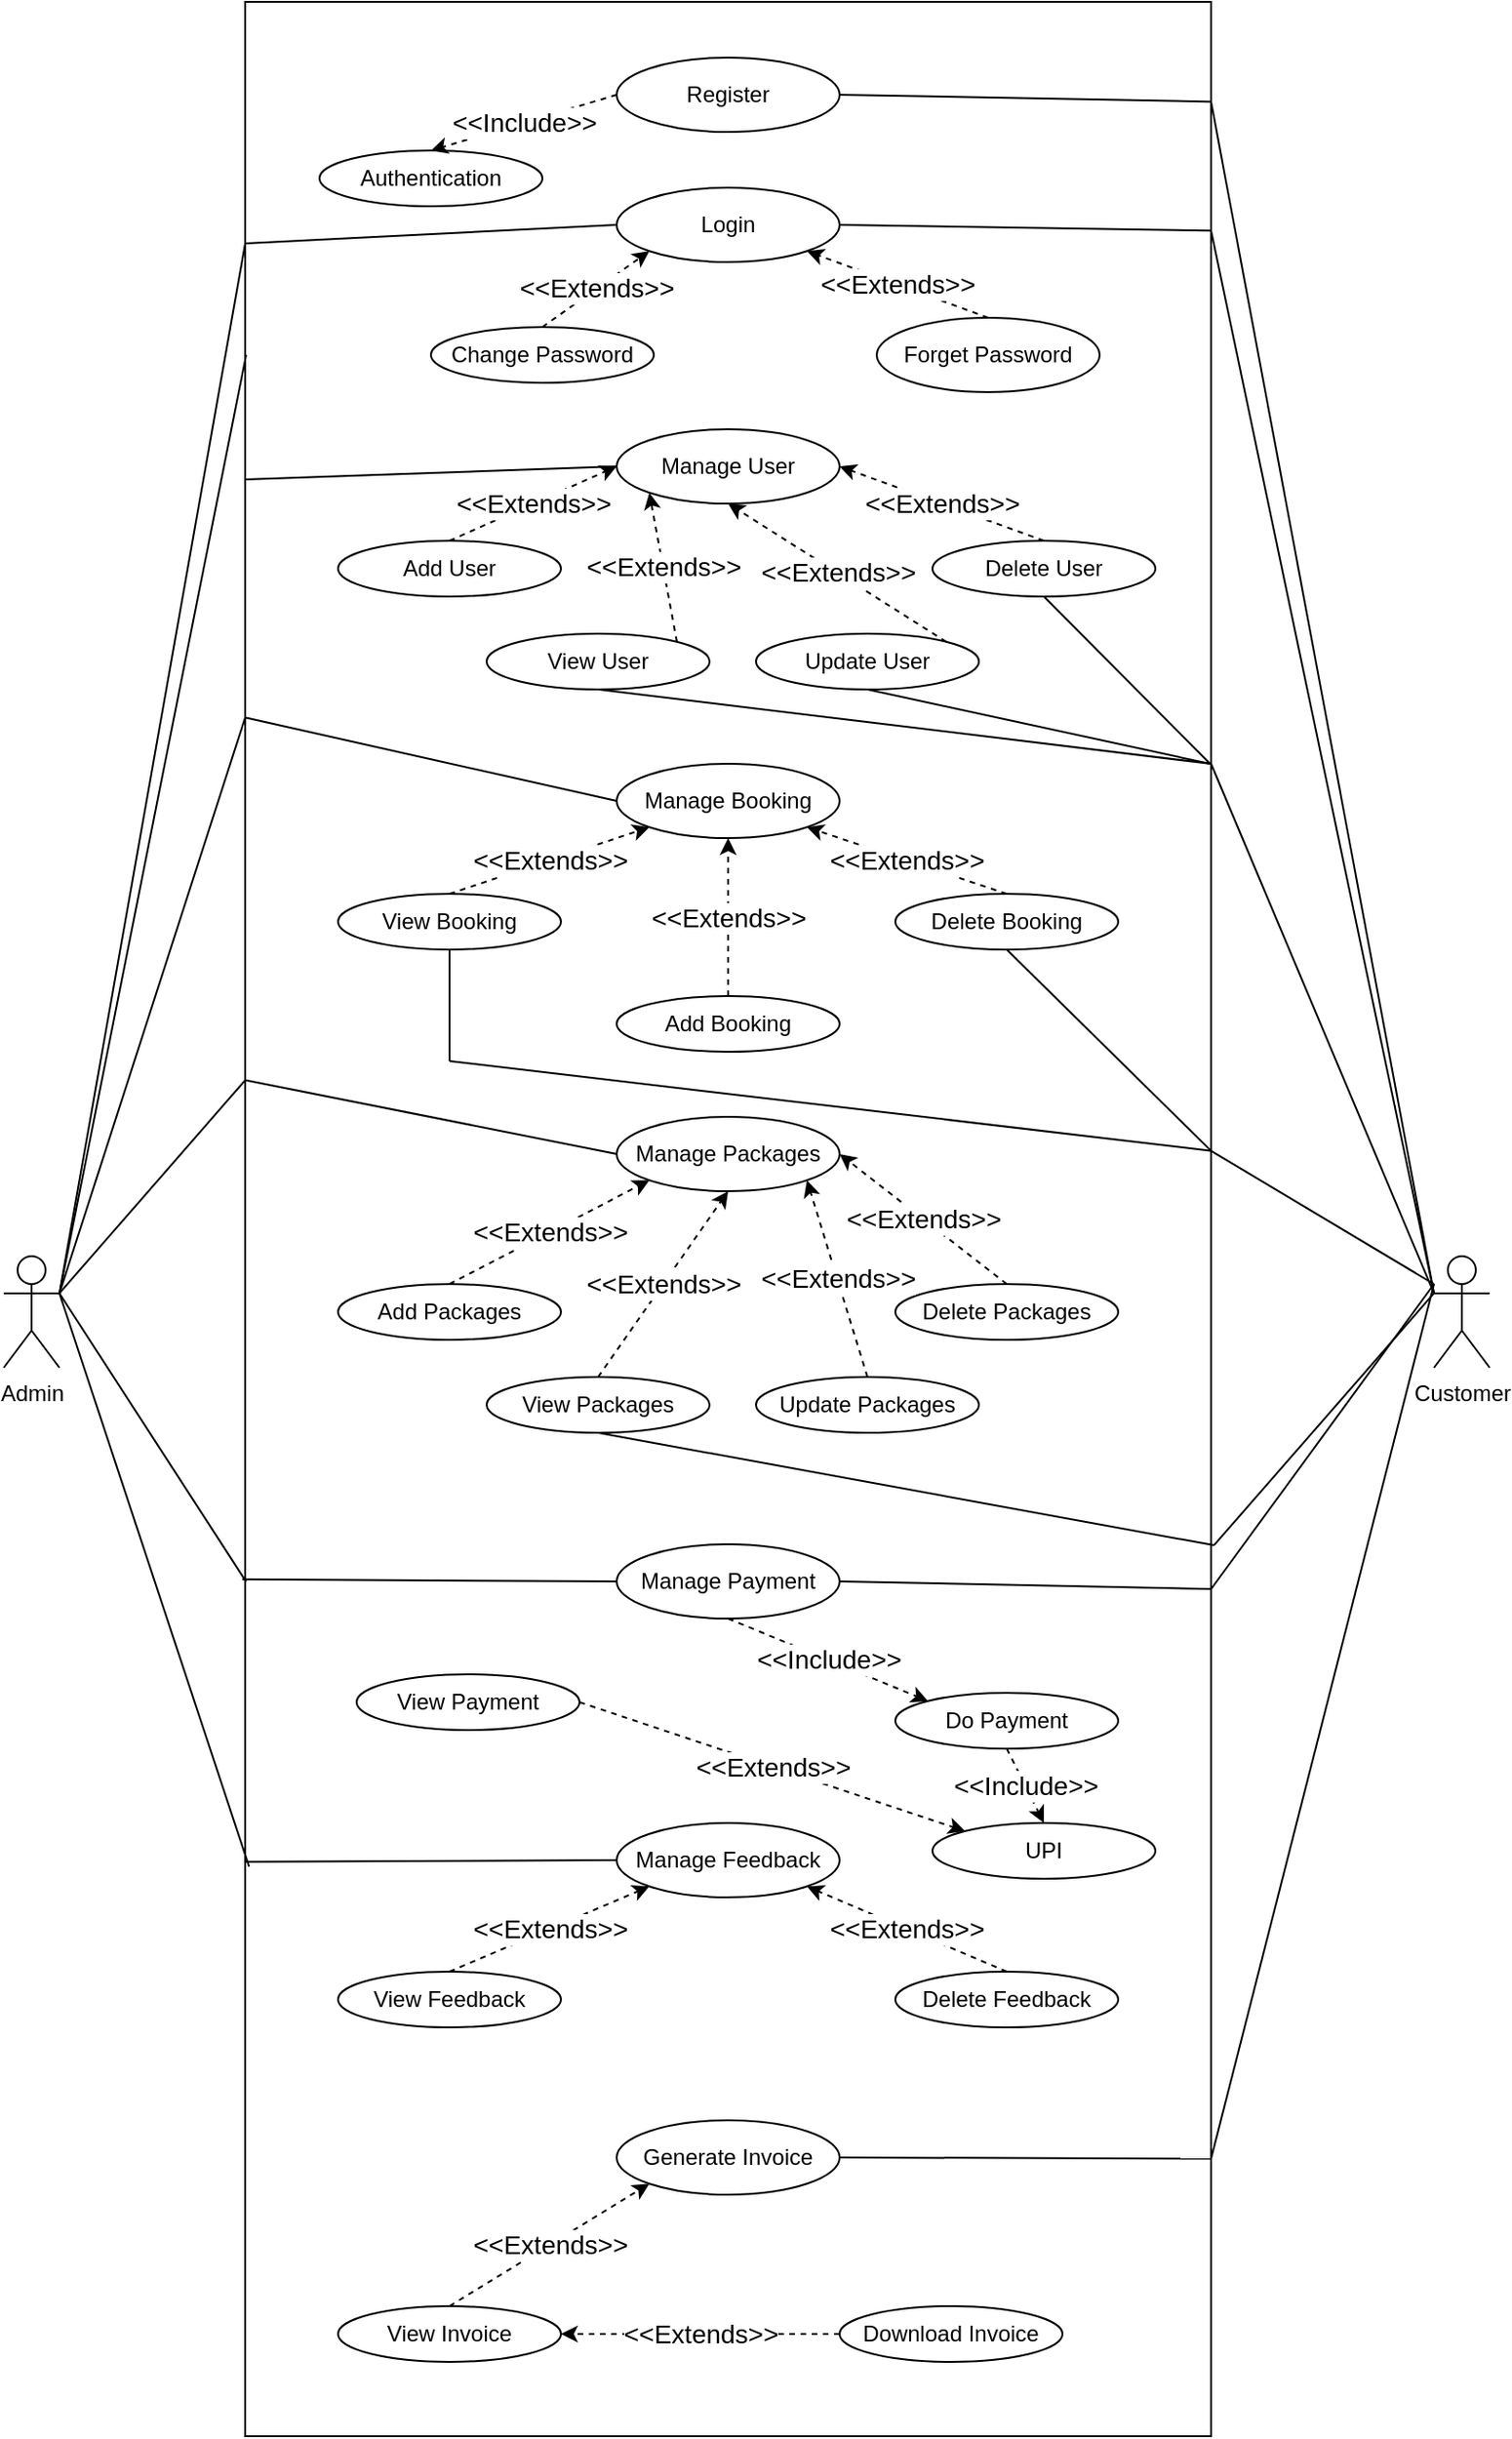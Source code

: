<mxfile version="24.7.4">
  <diagram name="Page-1" id="wWar5-rYaqnveBViThUz">
    <mxGraphModel dx="934" dy="540" grid="1" gridSize="10" guides="1" tooltips="1" connect="1" arrows="1" fold="1" page="1" pageScale="1" pageWidth="850" pageHeight="1100" math="0" shadow="0">
      <root>
        <mxCell id="0" />
        <mxCell id="1" parent="0" />
        <mxCell id="P7Sbou9Ln9NCmPDyanNV-1" value="" style="rounded=0;whiteSpace=wrap;html=1;" parent="1" vertex="1">
          <mxGeometry x="150" width="520" height="1310" as="geometry" />
        </mxCell>
        <mxCell id="P7Sbou9Ln9NCmPDyanNV-2" value="Login" style="ellipse;whiteSpace=wrap;html=1;movable=1;resizable=1;rotatable=1;deletable=1;editable=1;locked=0;connectable=1;fontFamily=Helvetica;" parent="1" vertex="1">
          <mxGeometry x="350" y="100" width="120" height="40" as="geometry" />
        </mxCell>
        <mxCell id="P7Sbou9Ln9NCmPDyanNV-3" value="Manage User" style="ellipse;whiteSpace=wrap;html=1;" parent="1" vertex="1">
          <mxGeometry x="350" y="230" width="120" height="40" as="geometry" />
        </mxCell>
        <mxCell id="P7Sbou9Ln9NCmPDyanNV-5" value="Manage Feedback" style="ellipse;whiteSpace=wrap;html=1;" parent="1" vertex="1">
          <mxGeometry x="350" y="980" width="120" height="40" as="geometry" />
        </mxCell>
        <mxCell id="P7Sbou9Ln9NCmPDyanNV-7" value="Manage Booking" style="ellipse;whiteSpace=wrap;html=1;" parent="1" vertex="1">
          <mxGeometry x="350" y="410" width="120" height="40" as="geometry" />
        </mxCell>
        <mxCell id="P7Sbou9Ln9NCmPDyanNV-10" value="Forget Password" style="ellipse;whiteSpace=wrap;html=1;" parent="1" vertex="1">
          <mxGeometry x="490" y="170" width="120" height="40" as="geometry" />
        </mxCell>
        <mxCell id="P7Sbou9Ln9NCmPDyanNV-11" value="View User" style="ellipse;whiteSpace=wrap;html=1;" parent="1" vertex="1">
          <mxGeometry x="280" y="340" width="120" height="30" as="geometry" />
        </mxCell>
        <mxCell id="P7Sbou9Ln9NCmPDyanNV-12" value="Update User" style="ellipse;whiteSpace=wrap;html=1;" parent="1" vertex="1">
          <mxGeometry x="425" y="340" width="120" height="30" as="geometry" />
        </mxCell>
        <mxCell id="P7Sbou9Ln9NCmPDyanNV-13" value="Add User" style="ellipse;whiteSpace=wrap;html=1;" parent="1" vertex="1">
          <mxGeometry x="200" y="290" width="120" height="30" as="geometry" />
        </mxCell>
        <mxCell id="P7Sbou9Ln9NCmPDyanNV-14" value="Delete User" style="ellipse;whiteSpace=wrap;html=1;" parent="1" vertex="1">
          <mxGeometry x="520" y="290" width="120" height="30" as="geometry" />
        </mxCell>
        <mxCell id="P7Sbou9Ln9NCmPDyanNV-16" value="View Booking" style="ellipse;whiteSpace=wrap;html=1;" parent="1" vertex="1">
          <mxGeometry x="200" y="480" width="120" height="30" as="geometry" />
        </mxCell>
        <mxCell id="P7Sbou9Ln9NCmPDyanNV-17" value="Add Booking" style="ellipse;whiteSpace=wrap;html=1;" parent="1" vertex="1">
          <mxGeometry x="350" y="535" width="120" height="30" as="geometry" />
        </mxCell>
        <mxCell id="P7Sbou9Ln9NCmPDyanNV-18" value="Delete Booking" style="ellipse;whiteSpace=wrap;html=1;" parent="1" vertex="1">
          <mxGeometry x="500" y="480" width="120" height="30" as="geometry" />
        </mxCell>
        <mxCell id="P7Sbou9Ln9NCmPDyanNV-19" value="Manage Packages" style="ellipse;whiteSpace=wrap;html=1;" parent="1" vertex="1">
          <mxGeometry x="350" y="600" width="120" height="40" as="geometry" />
        </mxCell>
        <mxCell id="P7Sbou9Ln9NCmPDyanNV-20" value="Add Packages" style="ellipse;whiteSpace=wrap;html=1;" parent="1" vertex="1">
          <mxGeometry x="200" y="690" width="120" height="30" as="geometry" />
        </mxCell>
        <mxCell id="P7Sbou9Ln9NCmPDyanNV-21" value="View Packages" style="ellipse;whiteSpace=wrap;html=1;" parent="1" vertex="1">
          <mxGeometry x="280" y="740" width="120" height="30" as="geometry" />
        </mxCell>
        <mxCell id="P7Sbou9Ln9NCmPDyanNV-22" value="Update Packages" style="ellipse;whiteSpace=wrap;html=1;" parent="1" vertex="1">
          <mxGeometry x="425" y="740" width="120" height="30" as="geometry" />
        </mxCell>
        <mxCell id="P7Sbou9Ln9NCmPDyanNV-23" value="Delete Packages" style="ellipse;whiteSpace=wrap;html=1;" parent="1" vertex="1">
          <mxGeometry x="500" y="690" width="120" height="30" as="geometry" />
        </mxCell>
        <mxCell id="P7Sbou9Ln9NCmPDyanNV-24" value="Do Payment" style="ellipse;whiteSpace=wrap;html=1;" parent="1" vertex="1">
          <mxGeometry x="500" y="910" width="120" height="30" as="geometry" />
        </mxCell>
        <mxCell id="P7Sbou9Ln9NCmPDyanNV-26" value="Manage Payment" style="ellipse;whiteSpace=wrap;html=1;" parent="1" vertex="1">
          <mxGeometry x="350" y="830" width="120" height="40" as="geometry" />
        </mxCell>
        <mxCell id="P7Sbou9Ln9NCmPDyanNV-28" value="Delete Feedback" style="ellipse;whiteSpace=wrap;html=1;" parent="1" vertex="1">
          <mxGeometry x="500" y="1060" width="120" height="30" as="geometry" />
        </mxCell>
        <mxCell id="P7Sbou9Ln9NCmPDyanNV-29" value="View Feedback" style="ellipse;whiteSpace=wrap;html=1;" parent="1" vertex="1">
          <mxGeometry x="200" y="1060" width="120" height="30" as="geometry" />
        </mxCell>
        <mxCell id="P7Sbou9Ln9NCmPDyanNV-30" style="edgeStyle=orthogonalEdgeStyle;rounded=0;orthogonalLoop=1;jettySize=auto;html=1;exitX=0.5;exitY=1;exitDx=0;exitDy=0;" parent="1" source="P7Sbou9Ln9NCmPDyanNV-29" target="P7Sbou9Ln9NCmPDyanNV-29" edge="1">
          <mxGeometry relative="1" as="geometry" />
        </mxCell>
        <mxCell id="P7Sbou9Ln9NCmPDyanNV-31" value="View Invoice" style="ellipse;whiteSpace=wrap;html=1;" parent="1" vertex="1">
          <mxGeometry x="200" y="1240" width="120" height="30" as="geometry" />
        </mxCell>
        <mxCell id="P7Sbou9Ln9NCmPDyanNV-32" value="Generate Invoice" style="ellipse;whiteSpace=wrap;html=1;" parent="1" vertex="1">
          <mxGeometry x="350" y="1140" width="120" height="40" as="geometry" />
        </mxCell>
        <mxCell id="P7Sbou9Ln9NCmPDyanNV-34" value="Download Invoice" style="ellipse;whiteSpace=wrap;html=1;" parent="1" vertex="1">
          <mxGeometry x="470" y="1240" width="120" height="30" as="geometry" />
        </mxCell>
        <mxCell id="P7Sbou9Ln9NCmPDyanNV-56" value="Admin" style="shape=umlActor;verticalLabelPosition=bottom;verticalAlign=top;html=1;outlineConnect=0;" parent="1" vertex="1">
          <mxGeometry x="20" y="675" width="30" height="60" as="geometry" />
        </mxCell>
        <mxCell id="P7Sbou9Ln9NCmPDyanNV-57" value="Customer" style="shape=umlActor;verticalLabelPosition=bottom;verticalAlign=top;html=1;outlineConnect=0;" parent="1" vertex="1">
          <mxGeometry x="790" y="675" width="30" height="60" as="geometry" />
        </mxCell>
        <mxCell id="P7Sbou9Ln9NCmPDyanNV-59" value="" style="endArrow=none;html=1;rounded=0;exitX=1;exitY=0.333;exitDx=0;exitDy=0;exitPerimeter=0;" parent="1" source="P7Sbou9Ln9NCmPDyanNV-56" edge="1">
          <mxGeometry width="50" height="50" relative="1" as="geometry">
            <mxPoint x="300" y="440" as="sourcePoint" />
            <mxPoint x="150" y="130" as="targetPoint" />
          </mxGeometry>
        </mxCell>
        <mxCell id="P7Sbou9Ln9NCmPDyanNV-60" value="" style="endArrow=none;html=1;rounded=0;entryX=0;entryY=0.5;entryDx=0;entryDy=0;" parent="1" target="P7Sbou9Ln9NCmPDyanNV-2" edge="1">
          <mxGeometry width="50" height="50" relative="1" as="geometry">
            <mxPoint x="150" y="130" as="sourcePoint" />
            <mxPoint x="350" y="390" as="targetPoint" />
          </mxGeometry>
        </mxCell>
        <mxCell id="P7Sbou9Ln9NCmPDyanNV-61" value="" style="endArrow=none;html=1;rounded=0;exitX=1;exitY=0.333;exitDx=0;exitDy=0;exitPerimeter=0;entryX=0.001;entryY=0.145;entryDx=0;entryDy=0;entryPerimeter=0;" parent="1" source="P7Sbou9Ln9NCmPDyanNV-56" target="P7Sbou9Ln9NCmPDyanNV-1" edge="1">
          <mxGeometry width="50" height="50" relative="1" as="geometry">
            <mxPoint x="300" y="440" as="sourcePoint" />
            <mxPoint x="350" y="390" as="targetPoint" />
          </mxGeometry>
        </mxCell>
        <mxCell id="P7Sbou9Ln9NCmPDyanNV-62" value="" style="endArrow=none;html=1;rounded=0;entryX=0;entryY=0.5;entryDx=0;entryDy=0;" parent="1" target="P7Sbou9Ln9NCmPDyanNV-3" edge="1">
          <mxGeometry width="50" height="50" relative="1" as="geometry">
            <mxPoint x="150" y="257" as="sourcePoint" />
            <mxPoint x="310" y="420" as="targetPoint" />
          </mxGeometry>
        </mxCell>
        <mxCell id="P7Sbou9Ln9NCmPDyanNV-63" value="" style="endArrow=none;html=1;rounded=0;exitX=1;exitY=0.333;exitDx=0;exitDy=0;exitPerimeter=0;entryX=0;entryY=0.294;entryDx=0;entryDy=0;entryPerimeter=0;" parent="1" source="P7Sbou9Ln9NCmPDyanNV-56" target="P7Sbou9Ln9NCmPDyanNV-1" edge="1">
          <mxGeometry width="50" height="50" relative="1" as="geometry">
            <mxPoint x="200" y="520" as="sourcePoint" />
            <mxPoint x="250" y="470" as="targetPoint" />
          </mxGeometry>
        </mxCell>
        <mxCell id="P7Sbou9Ln9NCmPDyanNV-64" value="" style="endArrow=none;html=1;rounded=0;entryX=0;entryY=0.5;entryDx=0;entryDy=0;exitX=0;exitY=0.294;exitDx=0;exitDy=0;exitPerimeter=0;" parent="1" source="P7Sbou9Ln9NCmPDyanNV-1" target="P7Sbou9Ln9NCmPDyanNV-7" edge="1">
          <mxGeometry width="50" height="50" relative="1" as="geometry">
            <mxPoint x="200" y="520" as="sourcePoint" />
            <mxPoint x="250" y="470" as="targetPoint" />
          </mxGeometry>
        </mxCell>
        <mxCell id="P7Sbou9Ln9NCmPDyanNV-65" value="" style="endArrow=none;html=1;rounded=0;entryX=0;entryY=0.5;entryDx=0;entryDy=0;exitX=0.001;exitY=0.443;exitDx=0;exitDy=0;exitPerimeter=0;" parent="1" source="P7Sbou9Ln9NCmPDyanNV-1" target="P7Sbou9Ln9NCmPDyanNV-19" edge="1">
          <mxGeometry width="50" height="50" relative="1" as="geometry">
            <mxPoint x="250" y="870" as="sourcePoint" />
            <mxPoint x="300" y="820" as="targetPoint" />
          </mxGeometry>
        </mxCell>
        <mxCell id="P7Sbou9Ln9NCmPDyanNV-66" value="" style="endArrow=none;html=1;rounded=0;exitX=1;exitY=0.333;exitDx=0;exitDy=0;exitPerimeter=0;entryX=0;entryY=0.443;entryDx=0;entryDy=0;entryPerimeter=0;" parent="1" source="P7Sbou9Ln9NCmPDyanNV-56" target="P7Sbou9Ln9NCmPDyanNV-1" edge="1">
          <mxGeometry width="50" height="50" relative="1" as="geometry">
            <mxPoint x="160" y="660" as="sourcePoint" />
            <mxPoint x="210" y="610" as="targetPoint" />
          </mxGeometry>
        </mxCell>
        <mxCell id="P7Sbou9Ln9NCmPDyanNV-67" value="" style="endArrow=none;html=1;rounded=0;exitX=1;exitY=0.333;exitDx=0;exitDy=0;exitPerimeter=0;entryX=0.001;entryY=0.649;entryDx=0;entryDy=0;entryPerimeter=0;" parent="1" source="P7Sbou9Ln9NCmPDyanNV-56" target="P7Sbou9Ln9NCmPDyanNV-1" edge="1">
          <mxGeometry width="50" height="50" relative="1" as="geometry">
            <mxPoint x="240" y="870" as="sourcePoint" />
            <mxPoint x="290" y="820" as="targetPoint" />
          </mxGeometry>
        </mxCell>
        <mxCell id="P7Sbou9Ln9NCmPDyanNV-68" value="" style="endArrow=none;html=1;rounded=0;exitX=1;exitY=0.333;exitDx=0;exitDy=0;exitPerimeter=0;entryX=0.004;entryY=0.766;entryDx=0;entryDy=0;entryPerimeter=0;" parent="1" source="P7Sbou9Ln9NCmPDyanNV-56" target="P7Sbou9Ln9NCmPDyanNV-1" edge="1">
          <mxGeometry width="50" height="50" relative="1" as="geometry">
            <mxPoint x="220" y="960" as="sourcePoint" />
            <mxPoint x="270" y="910" as="targetPoint" />
          </mxGeometry>
        </mxCell>
        <mxCell id="P7Sbou9Ln9NCmPDyanNV-69" value="" style="endArrow=none;html=1;rounded=0;exitX=-0.003;exitY=0.648;exitDx=0;exitDy=0;exitPerimeter=0;entryX=0;entryY=0.5;entryDx=0;entryDy=0;" parent="1" source="P7Sbou9Ln9NCmPDyanNV-1" target="P7Sbou9Ln9NCmPDyanNV-26" edge="1">
          <mxGeometry width="50" height="50" relative="1" as="geometry">
            <mxPoint x="220" y="960" as="sourcePoint" />
            <mxPoint x="270" y="910" as="targetPoint" />
          </mxGeometry>
        </mxCell>
        <mxCell id="P7Sbou9Ln9NCmPDyanNV-70" value="" style="endArrow=none;html=1;rounded=0;entryX=0;entryY=0.5;entryDx=0;entryDy=0;exitX=0.001;exitY=0.764;exitDx=0;exitDy=0;exitPerimeter=0;" parent="1" source="P7Sbou9Ln9NCmPDyanNV-1" target="P7Sbou9Ln9NCmPDyanNV-5" edge="1">
          <mxGeometry width="50" height="50" relative="1" as="geometry">
            <mxPoint x="220" y="960" as="sourcePoint" />
            <mxPoint x="270" y="910" as="targetPoint" />
          </mxGeometry>
        </mxCell>
        <mxCell id="P7Sbou9Ln9NCmPDyanNV-71" value="Register" style="ellipse;whiteSpace=wrap;html=1;" parent="1" vertex="1">
          <mxGeometry x="350" y="30" width="120" height="40" as="geometry" />
        </mxCell>
        <mxCell id="P7Sbou9Ln9NCmPDyanNV-72" value="" style="endArrow=none;html=1;rounded=0;exitX=1;exitY=0.5;exitDx=0;exitDy=0;entryX=1.001;entryY=0.041;entryDx=0;entryDy=0;entryPerimeter=0;" parent="1" source="P7Sbou9Ln9NCmPDyanNV-71" target="P7Sbou9Ln9NCmPDyanNV-1" edge="1">
          <mxGeometry width="50" height="50" relative="1" as="geometry">
            <mxPoint x="690" y="300" as="sourcePoint" />
            <mxPoint x="740" y="250" as="targetPoint" />
          </mxGeometry>
        </mxCell>
        <mxCell id="P7Sbou9Ln9NCmPDyanNV-73" value="" style="endArrow=none;html=1;rounded=0;exitX=0;exitY=0.333;exitDx=0;exitDy=0;exitPerimeter=0;entryX=1;entryY=0.041;entryDx=0;entryDy=0;entryPerimeter=0;" parent="1" source="P7Sbou9Ln9NCmPDyanNV-57" target="P7Sbou9Ln9NCmPDyanNV-1" edge="1">
          <mxGeometry width="50" height="50" relative="1" as="geometry">
            <mxPoint x="690" y="680" as="sourcePoint" />
            <mxPoint x="700" y="40" as="targetPoint" />
          </mxGeometry>
        </mxCell>
        <mxCell id="P7Sbou9Ln9NCmPDyanNV-74" value="" style="endArrow=none;html=1;rounded=0;exitX=1;exitY=0.5;exitDx=0;exitDy=0;entryX=1;entryY=0.094;entryDx=0;entryDy=0;entryPerimeter=0;" parent="1" source="P7Sbou9Ln9NCmPDyanNV-2" target="P7Sbou9Ln9NCmPDyanNV-1" edge="1">
          <mxGeometry width="50" height="50" relative="1" as="geometry">
            <mxPoint x="690" y="460" as="sourcePoint" />
            <mxPoint x="740" y="410" as="targetPoint" />
          </mxGeometry>
        </mxCell>
        <mxCell id="P7Sbou9Ln9NCmPDyanNV-75" value="" style="endArrow=none;html=1;rounded=0;exitX=0;exitY=0.333;exitDx=0;exitDy=0;exitPerimeter=0;entryX=1;entryY=0.094;entryDx=0;entryDy=0;entryPerimeter=0;" parent="1" source="P7Sbou9Ln9NCmPDyanNV-57" target="P7Sbou9Ln9NCmPDyanNV-1" edge="1">
          <mxGeometry width="50" height="50" relative="1" as="geometry">
            <mxPoint x="690" y="460" as="sourcePoint" />
            <mxPoint x="740" y="410" as="targetPoint" />
          </mxGeometry>
        </mxCell>
        <mxCell id="P7Sbou9Ln9NCmPDyanNV-76" value="" style="endArrow=none;html=1;rounded=0;exitX=0;exitY=0.333;exitDx=0;exitDy=0;exitPerimeter=0;" parent="1" source="P7Sbou9Ln9NCmPDyanNV-57" edge="1">
          <mxGeometry width="50" height="50" relative="1" as="geometry">
            <mxPoint x="620" y="540" as="sourcePoint" />
            <mxPoint x="670" y="410" as="targetPoint" />
          </mxGeometry>
        </mxCell>
        <mxCell id="P7Sbou9Ln9NCmPDyanNV-77" value="" style="endArrow=none;html=1;rounded=0;entryX=0.5;entryY=1;entryDx=0;entryDy=0;exitX=0.999;exitY=0.313;exitDx=0;exitDy=0;exitPerimeter=0;" parent="1" source="P7Sbou9Ln9NCmPDyanNV-1" target="P7Sbou9Ln9NCmPDyanNV-14" edge="1">
          <mxGeometry width="50" height="50" relative="1" as="geometry">
            <mxPoint x="470" y="500" as="sourcePoint" />
            <mxPoint x="520" y="450" as="targetPoint" />
          </mxGeometry>
        </mxCell>
        <mxCell id="P7Sbou9Ln9NCmPDyanNV-78" value="" style="endArrow=none;html=1;rounded=0;entryX=0.5;entryY=1;entryDx=0;entryDy=0;exitX=0.999;exitY=0.313;exitDx=0;exitDy=0;exitPerimeter=0;" parent="1" source="P7Sbou9Ln9NCmPDyanNV-1" target="P7Sbou9Ln9NCmPDyanNV-12" edge="1">
          <mxGeometry width="50" height="50" relative="1" as="geometry">
            <mxPoint x="470" y="500" as="sourcePoint" />
            <mxPoint x="520" y="450" as="targetPoint" />
          </mxGeometry>
        </mxCell>
        <mxCell id="P7Sbou9Ln9NCmPDyanNV-79" value="" style="endArrow=none;html=1;rounded=0;entryX=0.5;entryY=1;entryDx=0;entryDy=0;" parent="1" target="P7Sbou9Ln9NCmPDyanNV-11" edge="1">
          <mxGeometry width="50" height="50" relative="1" as="geometry">
            <mxPoint x="670" y="410" as="sourcePoint" />
            <mxPoint x="520" y="450" as="targetPoint" />
          </mxGeometry>
        </mxCell>
        <mxCell id="P7Sbou9Ln9NCmPDyanNV-80" value="" style="endArrow=none;html=1;rounded=0;exitX=0.5;exitY=1;exitDx=0;exitDy=0;entryX=1;entryY=0.472;entryDx=0;entryDy=0;entryPerimeter=0;" parent="1" source="P7Sbou9Ln9NCmPDyanNV-18" target="P7Sbou9Ln9NCmPDyanNV-1" edge="1">
          <mxGeometry width="50" height="50" relative="1" as="geometry">
            <mxPoint x="570" y="580" as="sourcePoint" />
            <mxPoint x="670" y="620" as="targetPoint" />
          </mxGeometry>
        </mxCell>
        <mxCell id="P7Sbou9Ln9NCmPDyanNV-81" value="" style="endArrow=none;html=1;rounded=0;entryX=0.5;entryY=1;entryDx=0;entryDy=0;" parent="1" target="P7Sbou9Ln9NCmPDyanNV-16" edge="1">
          <mxGeometry width="50" height="50" relative="1" as="geometry">
            <mxPoint x="260" y="570" as="sourcePoint" />
            <mxPoint x="450" y="580" as="targetPoint" />
          </mxGeometry>
        </mxCell>
        <mxCell id="P7Sbou9Ln9NCmPDyanNV-82" value="" style="endArrow=none;html=1;rounded=0;entryX=1.001;entryY=0.472;entryDx=0;entryDy=0;entryPerimeter=0;" parent="1" target="P7Sbou9Ln9NCmPDyanNV-1" edge="1">
          <mxGeometry width="50" height="50" relative="1" as="geometry">
            <mxPoint x="260" y="570" as="sourcePoint" />
            <mxPoint x="450" y="580" as="targetPoint" />
          </mxGeometry>
        </mxCell>
        <mxCell id="P7Sbou9Ln9NCmPDyanNV-83" value="" style="endArrow=none;html=1;rounded=0;entryX=1;entryY=0.472;entryDx=0;entryDy=0;entryPerimeter=0;" parent="1" target="P7Sbou9Ln9NCmPDyanNV-1" edge="1">
          <mxGeometry width="50" height="50" relative="1" as="geometry">
            <mxPoint x="790" y="690" as="sourcePoint" />
            <mxPoint x="670" y="620" as="targetPoint" />
          </mxGeometry>
        </mxCell>
        <mxCell id="P7Sbou9Ln9NCmPDyanNV-84" value="" style="endArrow=none;html=1;rounded=0;exitX=0.5;exitY=1;exitDx=0;exitDy=0;entryX=1.003;entryY=0.634;entryDx=0;entryDy=0;entryPerimeter=0;" parent="1" source="P7Sbou9Ln9NCmPDyanNV-21" target="P7Sbou9Ln9NCmPDyanNV-1" edge="1">
          <mxGeometry width="50" height="50" relative="1" as="geometry">
            <mxPoint x="440" y="820" as="sourcePoint" />
            <mxPoint x="490" y="770" as="targetPoint" />
          </mxGeometry>
        </mxCell>
        <mxCell id="P7Sbou9Ln9NCmPDyanNV-85" value="" style="endArrow=none;html=1;rounded=0;entryX=0;entryY=0.333;entryDx=0;entryDy=0;entryPerimeter=0;exitX=1.003;exitY=0.634;exitDx=0;exitDy=0;exitPerimeter=0;" parent="1" source="P7Sbou9Ln9NCmPDyanNV-1" target="P7Sbou9Ln9NCmPDyanNV-57" edge="1">
          <mxGeometry width="50" height="50" relative="1" as="geometry">
            <mxPoint x="420" y="820" as="sourcePoint" />
            <mxPoint x="470" y="770" as="targetPoint" />
          </mxGeometry>
        </mxCell>
        <mxCell id="P7Sbou9Ln9NCmPDyanNV-86" value="" style="endArrow=none;html=1;rounded=0;entryX=1;entryY=0.5;entryDx=0;entryDy=0;exitX=1.001;exitY=0.652;exitDx=0;exitDy=0;exitPerimeter=0;" parent="1" source="P7Sbou9Ln9NCmPDyanNV-1" target="P7Sbou9Ln9NCmPDyanNV-26" edge="1">
          <mxGeometry width="50" height="50" relative="1" as="geometry">
            <mxPoint x="420" y="910" as="sourcePoint" />
            <mxPoint x="470" y="860" as="targetPoint" />
          </mxGeometry>
        </mxCell>
        <mxCell id="P7Sbou9Ln9NCmPDyanNV-87" value="" style="endArrow=none;html=1;rounded=0;entryX=1;entryY=0.652;entryDx=0;entryDy=0;entryPerimeter=0;" parent="1" target="P7Sbou9Ln9NCmPDyanNV-1" edge="1">
          <mxGeometry width="50" height="50" relative="1" as="geometry">
            <mxPoint x="790" y="690" as="sourcePoint" />
            <mxPoint x="470" y="860" as="targetPoint" />
          </mxGeometry>
        </mxCell>
        <mxCell id="P7Sbou9Ln9NCmPDyanNV-88" value="" style="endArrow=none;html=1;rounded=0;exitX=1;exitY=0.5;exitDx=0;exitDy=0;entryX=1;entryY=0.886;entryDx=0;entryDy=0;entryPerimeter=0;" parent="1" source="P7Sbou9Ln9NCmPDyanNV-32" target="P7Sbou9Ln9NCmPDyanNV-1" edge="1">
          <mxGeometry width="50" height="50" relative="1" as="geometry">
            <mxPoint x="450" y="1030" as="sourcePoint" />
            <mxPoint x="500" y="980" as="targetPoint" />
          </mxGeometry>
        </mxCell>
        <mxCell id="P7Sbou9Ln9NCmPDyanNV-89" value="" style="endArrow=none;html=1;rounded=0;exitX=1;exitY=0.886;exitDx=0;exitDy=0;exitPerimeter=0;" parent="1" source="P7Sbou9Ln9NCmPDyanNV-1" edge="1">
          <mxGeometry width="50" height="50" relative="1" as="geometry">
            <mxPoint x="450" y="1060" as="sourcePoint" />
            <mxPoint x="790" y="690" as="targetPoint" />
          </mxGeometry>
        </mxCell>
        <mxCell id="tJGvvSzTkdgtuSMr_Za--1" value="UPI" style="ellipse;whiteSpace=wrap;html=1;" parent="1" vertex="1">
          <mxGeometry x="520" y="980" width="120" height="30" as="geometry" />
        </mxCell>
        <mxCell id="gCzgkzxt3kUQvRXdaIv5-1" value="Change Password" style="ellipse;whiteSpace=wrap;html=1;" parent="1" vertex="1">
          <mxGeometry x="250" y="175" width="120" height="30" as="geometry" />
        </mxCell>
        <mxCell id="KK5amq60tcxna0Wlvex6-1" value="View Payment" style="ellipse;whiteSpace=wrap;html=1;" parent="1" vertex="1">
          <mxGeometry x="210" y="900" width="120" height="30" as="geometry" />
        </mxCell>
        <mxCell id="KK5amq60tcxna0Wlvex6-3" value="Authentication" style="ellipse;whiteSpace=wrap;html=1;" parent="1" vertex="1">
          <mxGeometry x="190" y="80" width="120" height="30" as="geometry" />
        </mxCell>
        <mxCell id="YJEu1Kpag8g80pFW3huI-4" value="&amp;lt;&amp;lt;Extends&amp;gt;&amp;gt;" style="html=1;labelBackgroundColor=#ffffff;startArrow=none;startFill=0;startSize=6;endArrow=classic;endFill=1;endSize=6;jettySize=auto;orthogonalLoop=1;strokeWidth=1;dashed=1;fontSize=14;rounded=0;entryX=1;entryY=0.5;entryDx=0;entryDy=0;exitX=0;exitY=0.5;exitDx=0;exitDy=0;" edge="1" parent="1" source="P7Sbou9Ln9NCmPDyanNV-34" target="P7Sbou9Ln9NCmPDyanNV-31">
          <mxGeometry width="60" height="60" relative="1" as="geometry">
            <mxPoint x="340" y="1270" as="sourcePoint" />
            <mxPoint x="400" y="1210" as="targetPoint" />
          </mxGeometry>
        </mxCell>
        <mxCell id="YJEu1Kpag8g80pFW3huI-5" value="&amp;lt;&amp;lt;Include&amp;gt;&amp;gt;" style="html=1;labelBackgroundColor=#ffffff;startArrow=none;startFill=0;startSize=6;endArrow=classic;endFill=1;endSize=6;jettySize=auto;orthogonalLoop=1;strokeWidth=1;dashed=1;fontSize=14;rounded=0;entryX=0.5;entryY=0;entryDx=0;entryDy=0;exitX=0.5;exitY=1;exitDx=0;exitDy=0;" edge="1" parent="1" source="P7Sbou9Ln9NCmPDyanNV-24" target="tJGvvSzTkdgtuSMr_Za--1">
          <mxGeometry width="60" height="60" relative="1" as="geometry">
            <mxPoint x="300" y="1000" as="sourcePoint" />
            <mxPoint x="360" y="940" as="targetPoint" />
          </mxGeometry>
        </mxCell>
        <mxCell id="YJEu1Kpag8g80pFW3huI-6" value="&amp;lt;&amp;lt;Include&amp;gt;&amp;gt;" style="html=1;labelBackgroundColor=#ffffff;startArrow=none;startFill=0;startSize=6;endArrow=classic;endFill=1;endSize=6;jettySize=auto;orthogonalLoop=1;strokeWidth=1;dashed=1;fontSize=14;rounded=0;entryX=0;entryY=0;entryDx=0;entryDy=0;exitX=0.5;exitY=1;exitDx=0;exitDy=0;" edge="1" parent="1" source="P7Sbou9Ln9NCmPDyanNV-26" target="P7Sbou9Ln9NCmPDyanNV-24">
          <mxGeometry width="60" height="60" relative="1" as="geometry">
            <mxPoint x="250" y="980" as="sourcePoint" />
            <mxPoint x="310" y="920" as="targetPoint" />
          </mxGeometry>
        </mxCell>
        <mxCell id="YJEu1Kpag8g80pFW3huI-7" value="&amp;lt;&amp;lt;Extends&amp;gt;&amp;gt;" style="html=1;labelBackgroundColor=#ffffff;startArrow=none;startFill=0;startSize=6;endArrow=classic;endFill=1;endSize=6;jettySize=auto;orthogonalLoop=1;strokeWidth=1;dashed=1;fontSize=14;rounded=0;entryX=0;entryY=1;entryDx=0;entryDy=0;exitX=0.5;exitY=0;exitDx=0;exitDy=0;" edge="1" parent="1" source="P7Sbou9Ln9NCmPDyanNV-20" target="P7Sbou9Ln9NCmPDyanNV-19">
          <mxGeometry width="60" height="60" relative="1" as="geometry">
            <mxPoint x="210" y="800" as="sourcePoint" />
            <mxPoint x="270" y="740" as="targetPoint" />
          </mxGeometry>
        </mxCell>
        <mxCell id="YJEu1Kpag8g80pFW3huI-8" value="&amp;lt;&amp;lt;Extends&amp;gt;&amp;gt;" style="html=1;labelBackgroundColor=#ffffff;startArrow=none;startFill=0;startSize=6;endArrow=classic;endFill=1;endSize=6;jettySize=auto;orthogonalLoop=1;strokeWidth=1;dashed=1;fontSize=14;rounded=0;entryX=0;entryY=0;entryDx=0;entryDy=0;exitX=1;exitY=0.5;exitDx=0;exitDy=0;" edge="1" parent="1" source="KK5amq60tcxna0Wlvex6-1" target="tJGvvSzTkdgtuSMr_Za--1">
          <mxGeometry width="60" height="60" relative="1" as="geometry">
            <mxPoint x="370" y="1200" as="sourcePoint" />
            <mxPoint x="430" y="1140" as="targetPoint" />
          </mxGeometry>
        </mxCell>
        <mxCell id="YJEu1Kpag8g80pFW3huI-9" value="&amp;lt;&amp;lt;Extends&amp;gt;&amp;gt;" style="html=1;labelBackgroundColor=#ffffff;startArrow=none;startFill=0;startSize=6;endArrow=classic;endFill=1;endSize=6;jettySize=auto;orthogonalLoop=1;strokeWidth=1;dashed=1;fontSize=14;rounded=0;entryX=0;entryY=1;entryDx=0;entryDy=0;exitX=0.5;exitY=0;exitDx=0;exitDy=0;" edge="1" parent="1" source="P7Sbou9Ln9NCmPDyanNV-29" target="P7Sbou9Ln9NCmPDyanNV-5">
          <mxGeometry width="60" height="60" relative="1" as="geometry">
            <mxPoint x="370" y="1200" as="sourcePoint" />
            <mxPoint x="430" y="1140" as="targetPoint" />
          </mxGeometry>
        </mxCell>
        <mxCell id="YJEu1Kpag8g80pFW3huI-10" value="&amp;lt;&amp;lt;Extends&amp;gt;&amp;gt;" style="html=1;labelBackgroundColor=#ffffff;startArrow=none;startFill=0;startSize=6;endArrow=classic;endFill=1;endSize=6;jettySize=auto;orthogonalLoop=1;strokeWidth=1;dashed=1;fontSize=14;rounded=0;entryX=1;entryY=1;entryDx=0;entryDy=0;exitX=0.5;exitY=0;exitDx=0;exitDy=0;" edge="1" parent="1" source="P7Sbou9Ln9NCmPDyanNV-28" target="P7Sbou9Ln9NCmPDyanNV-5">
          <mxGeometry width="60" height="60" relative="1" as="geometry">
            <mxPoint x="370" y="1200" as="sourcePoint" />
            <mxPoint x="430" y="1140" as="targetPoint" />
          </mxGeometry>
        </mxCell>
        <mxCell id="YJEu1Kpag8g80pFW3huI-11" value="&amp;lt;&amp;lt;Extends&amp;gt;&amp;gt;" style="html=1;labelBackgroundColor=#ffffff;startArrow=none;startFill=0;startSize=6;endArrow=classic;endFill=1;endSize=6;jettySize=auto;orthogonalLoop=1;strokeWidth=1;dashed=1;fontSize=14;rounded=0;exitX=0.5;exitY=0;exitDx=0;exitDy=0;entryX=0;entryY=1;entryDx=0;entryDy=0;" edge="1" parent="1" source="P7Sbou9Ln9NCmPDyanNV-31" target="P7Sbou9Ln9NCmPDyanNV-32">
          <mxGeometry width="60" height="60" relative="1" as="geometry">
            <mxPoint x="370" y="1200" as="sourcePoint" />
            <mxPoint x="430" y="1140" as="targetPoint" />
          </mxGeometry>
        </mxCell>
        <mxCell id="YJEu1Kpag8g80pFW3huI-12" value="&amp;lt;&amp;lt;Extends&amp;gt;&amp;gt;" style="html=1;labelBackgroundColor=#ffffff;startArrow=none;startFill=0;startSize=6;endArrow=classic;endFill=1;endSize=6;jettySize=auto;orthogonalLoop=1;strokeWidth=1;dashed=1;fontSize=14;rounded=0;entryX=0;entryY=1;entryDx=0;entryDy=0;exitX=0.5;exitY=0;exitDx=0;exitDy=0;" edge="1" parent="1" source="P7Sbou9Ln9NCmPDyanNV-16" target="P7Sbou9Ln9NCmPDyanNV-7">
          <mxGeometry width="60" height="60" relative="1" as="geometry">
            <mxPoint x="310" y="535" as="sourcePoint" />
            <mxPoint x="370" y="475" as="targetPoint" />
          </mxGeometry>
        </mxCell>
        <mxCell id="YJEu1Kpag8g80pFW3huI-13" value="&amp;lt;&amp;lt;Extends&amp;gt;&amp;gt;" style="html=1;labelBackgroundColor=#ffffff;startArrow=none;startFill=0;startSize=6;endArrow=classic;endFill=1;endSize=6;jettySize=auto;orthogonalLoop=1;strokeWidth=1;dashed=1;fontSize=14;rounded=0;entryX=1;entryY=0.5;entryDx=0;entryDy=0;exitX=0.5;exitY=0;exitDx=0;exitDy=0;" edge="1" parent="1" source="P7Sbou9Ln9NCmPDyanNV-23" target="P7Sbou9Ln9NCmPDyanNV-19">
          <mxGeometry width="60" height="60" relative="1" as="geometry">
            <mxPoint x="490" y="690" as="sourcePoint" />
            <mxPoint x="550" y="630" as="targetPoint" />
          </mxGeometry>
        </mxCell>
        <mxCell id="YJEu1Kpag8g80pFW3huI-14" value="&amp;lt;&amp;lt;Extends&amp;gt;&amp;gt;" style="html=1;labelBackgroundColor=#ffffff;startArrow=none;startFill=0;startSize=6;endArrow=classic;endFill=1;endSize=6;jettySize=auto;orthogonalLoop=1;strokeWidth=1;dashed=1;fontSize=14;rounded=0;entryX=1;entryY=1;entryDx=0;entryDy=0;exitX=0.5;exitY=0;exitDx=0;exitDy=0;" edge="1" parent="1" source="P7Sbou9Ln9NCmPDyanNV-22" target="P7Sbou9Ln9NCmPDyanNV-19">
          <mxGeometry width="60" height="60" relative="1" as="geometry">
            <mxPoint x="360" y="840" as="sourcePoint" />
            <mxPoint x="420" y="780" as="targetPoint" />
          </mxGeometry>
        </mxCell>
        <mxCell id="YJEu1Kpag8g80pFW3huI-15" value="&amp;lt;&amp;lt;Extends&amp;gt;&amp;gt;" style="html=1;labelBackgroundColor=#ffffff;startArrow=none;startFill=0;startSize=6;endArrow=classic;endFill=1;endSize=6;jettySize=auto;orthogonalLoop=1;strokeWidth=1;dashed=1;fontSize=14;rounded=0;entryX=0.5;entryY=1;entryDx=0;entryDy=0;exitX=0.5;exitY=0;exitDx=0;exitDy=0;" edge="1" parent="1" source="P7Sbou9Ln9NCmPDyanNV-21" target="P7Sbou9Ln9NCmPDyanNV-19">
          <mxGeometry width="60" height="60" relative="1" as="geometry">
            <mxPoint x="360" y="840" as="sourcePoint" />
            <mxPoint x="420" y="780" as="targetPoint" />
          </mxGeometry>
        </mxCell>
        <mxCell id="YJEu1Kpag8g80pFW3huI-16" value="&amp;lt;&amp;lt;Extends&amp;gt;&amp;gt;" style="html=1;labelBackgroundColor=#ffffff;startArrow=none;startFill=0;startSize=6;endArrow=classic;endFill=1;endSize=6;jettySize=auto;orthogonalLoop=1;strokeWidth=1;dashed=1;fontSize=14;rounded=0;entryX=1;entryY=1;entryDx=0;entryDy=0;exitX=0.5;exitY=0;exitDx=0;exitDy=0;" edge="1" parent="1" source="P7Sbou9Ln9NCmPDyanNV-18" target="P7Sbou9Ln9NCmPDyanNV-7">
          <mxGeometry width="60" height="60" relative="1" as="geometry">
            <mxPoint x="360" y="600" as="sourcePoint" />
            <mxPoint x="420" y="540" as="targetPoint" />
          </mxGeometry>
        </mxCell>
        <mxCell id="YJEu1Kpag8g80pFW3huI-17" value="&amp;lt;&amp;lt;Extends&amp;gt;&amp;gt;" style="html=1;labelBackgroundColor=#ffffff;startArrow=none;startFill=0;startSize=6;endArrow=classic;endFill=1;endSize=6;jettySize=auto;orthogonalLoop=1;strokeWidth=1;dashed=1;fontSize=14;rounded=0;entryX=0.5;entryY=1;entryDx=0;entryDy=0;exitX=0.5;exitY=0;exitDx=0;exitDy=0;" edge="1" parent="1" source="P7Sbou9Ln9NCmPDyanNV-17" target="P7Sbou9Ln9NCmPDyanNV-7">
          <mxGeometry width="60" height="60" relative="1" as="geometry">
            <mxPoint x="360" y="600" as="sourcePoint" />
            <mxPoint x="420" y="540" as="targetPoint" />
          </mxGeometry>
        </mxCell>
        <mxCell id="YJEu1Kpag8g80pFW3huI-18" value="&amp;lt;&amp;lt;Extends&amp;gt;&amp;gt;" style="html=1;labelBackgroundColor=#ffffff;startArrow=none;startFill=0;startSize=6;endArrow=classic;endFill=1;endSize=6;jettySize=auto;orthogonalLoop=1;strokeWidth=1;dashed=1;fontSize=14;rounded=0;entryX=1;entryY=1;entryDx=0;entryDy=0;exitX=0.5;exitY=0;exitDx=0;exitDy=0;" edge="1" parent="1" source="P7Sbou9Ln9NCmPDyanNV-10" target="P7Sbou9Ln9NCmPDyanNV-2">
          <mxGeometry width="60" height="60" relative="1" as="geometry">
            <mxPoint x="360" y="260" as="sourcePoint" />
            <mxPoint x="420" y="200" as="targetPoint" />
          </mxGeometry>
        </mxCell>
        <mxCell id="YJEu1Kpag8g80pFW3huI-19" value="&amp;lt;&amp;lt;Extends&amp;gt;&amp;gt;" style="html=1;labelBackgroundColor=#ffffff;startArrow=none;startFill=0;startSize=6;endArrow=classic;endFill=1;endSize=6;jettySize=auto;orthogonalLoop=1;strokeWidth=1;dashed=1;fontSize=14;rounded=0;entryX=0;entryY=1;entryDx=0;entryDy=0;exitX=0.5;exitY=0;exitDx=0;exitDy=0;" edge="1" parent="1" source="gCzgkzxt3kUQvRXdaIv5-1" target="P7Sbou9Ln9NCmPDyanNV-2">
          <mxGeometry width="60" height="60" relative="1" as="geometry">
            <mxPoint x="310" y="190" as="sourcePoint" />
            <mxPoint x="370" y="130" as="targetPoint" />
          </mxGeometry>
        </mxCell>
        <mxCell id="YJEu1Kpag8g80pFW3huI-20" value="&amp;lt;&amp;lt;Include&amp;gt;&amp;gt;" style="html=1;labelBackgroundColor=#ffffff;startArrow=none;startFill=0;startSize=6;endArrow=classic;endFill=1;endSize=6;jettySize=auto;orthogonalLoop=1;strokeWidth=1;dashed=1;fontSize=14;rounded=0;entryX=0.5;entryY=0;entryDx=0;entryDy=0;exitX=0;exitY=0.5;exitDx=0;exitDy=0;" edge="1" parent="1" source="P7Sbou9Ln9NCmPDyanNV-71" target="KK5amq60tcxna0Wlvex6-3">
          <mxGeometry width="60" height="60" relative="1" as="geometry">
            <mxPoint x="360" y="260" as="sourcePoint" />
            <mxPoint x="420" y="200" as="targetPoint" />
          </mxGeometry>
        </mxCell>
        <mxCell id="YJEu1Kpag8g80pFW3huI-21" value="&amp;lt;&amp;lt;Extends&amp;gt;&amp;gt;" style="html=1;labelBackgroundColor=#ffffff;startArrow=none;startFill=0;startSize=6;endArrow=classic;endFill=1;endSize=6;jettySize=auto;orthogonalLoop=1;strokeWidth=1;dashed=1;fontSize=14;rounded=0;entryX=1;entryY=0.5;entryDx=0;entryDy=0;exitX=0.5;exitY=0;exitDx=0;exitDy=0;" edge="1" parent="1" source="P7Sbou9Ln9NCmPDyanNV-14" target="P7Sbou9Ln9NCmPDyanNV-3">
          <mxGeometry width="60" height="60" relative="1" as="geometry">
            <mxPoint x="360" y="430" as="sourcePoint" />
            <mxPoint x="420" y="370" as="targetPoint" />
          </mxGeometry>
        </mxCell>
        <mxCell id="YJEu1Kpag8g80pFW3huI-22" value="&lt;div&gt;&amp;lt;&amp;lt;Extends&amp;gt;&amp;gt;&lt;br&gt;&lt;/div&gt;" style="html=1;labelBackgroundColor=#ffffff;startArrow=none;startFill=0;startSize=6;endArrow=classic;endFill=1;endSize=6;jettySize=auto;orthogonalLoop=1;strokeWidth=1;dashed=1;fontSize=14;rounded=0;entryX=0.5;entryY=1;entryDx=0;entryDy=0;exitX=1;exitY=0;exitDx=0;exitDy=0;" edge="1" parent="1" source="P7Sbou9Ln9NCmPDyanNV-12" target="P7Sbou9Ln9NCmPDyanNV-3">
          <mxGeometry width="60" height="60" relative="1" as="geometry">
            <mxPoint x="360" y="430" as="sourcePoint" />
            <mxPoint x="420" y="370" as="targetPoint" />
          </mxGeometry>
        </mxCell>
        <mxCell id="YJEu1Kpag8g80pFW3huI-23" value="&amp;lt;&amp;lt;Extends&amp;gt;&amp;gt;" style="html=1;labelBackgroundColor=#ffffff;startArrow=none;startFill=0;startSize=6;endArrow=classic;endFill=1;endSize=6;jettySize=auto;orthogonalLoop=1;strokeWidth=1;dashed=1;fontSize=14;rounded=0;entryX=0;entryY=1;entryDx=0;entryDy=0;exitX=1;exitY=0;exitDx=0;exitDy=0;" edge="1" parent="1" source="P7Sbou9Ln9NCmPDyanNV-11" target="P7Sbou9Ln9NCmPDyanNV-3">
          <mxGeometry width="60" height="60" relative="1" as="geometry">
            <mxPoint x="360" y="430" as="sourcePoint" />
            <mxPoint x="420" y="370" as="targetPoint" />
          </mxGeometry>
        </mxCell>
        <mxCell id="YJEu1Kpag8g80pFW3huI-24" value="&amp;lt;&amp;lt;Extends&amp;gt;&amp;gt;" style="html=1;labelBackgroundColor=#ffffff;startArrow=none;startFill=0;startSize=6;endArrow=classic;endFill=1;endSize=6;jettySize=auto;orthogonalLoop=1;strokeWidth=1;dashed=1;fontSize=14;rounded=0;entryX=0;entryY=0.5;entryDx=0;entryDy=0;exitX=0.5;exitY=0;exitDx=0;exitDy=0;" edge="1" parent="1" source="P7Sbou9Ln9NCmPDyanNV-13" target="P7Sbou9Ln9NCmPDyanNV-3">
          <mxGeometry width="60" height="60" relative="1" as="geometry">
            <mxPoint x="360" y="430" as="sourcePoint" />
            <mxPoint x="420" y="370" as="targetPoint" />
          </mxGeometry>
        </mxCell>
      </root>
    </mxGraphModel>
  </diagram>
</mxfile>
